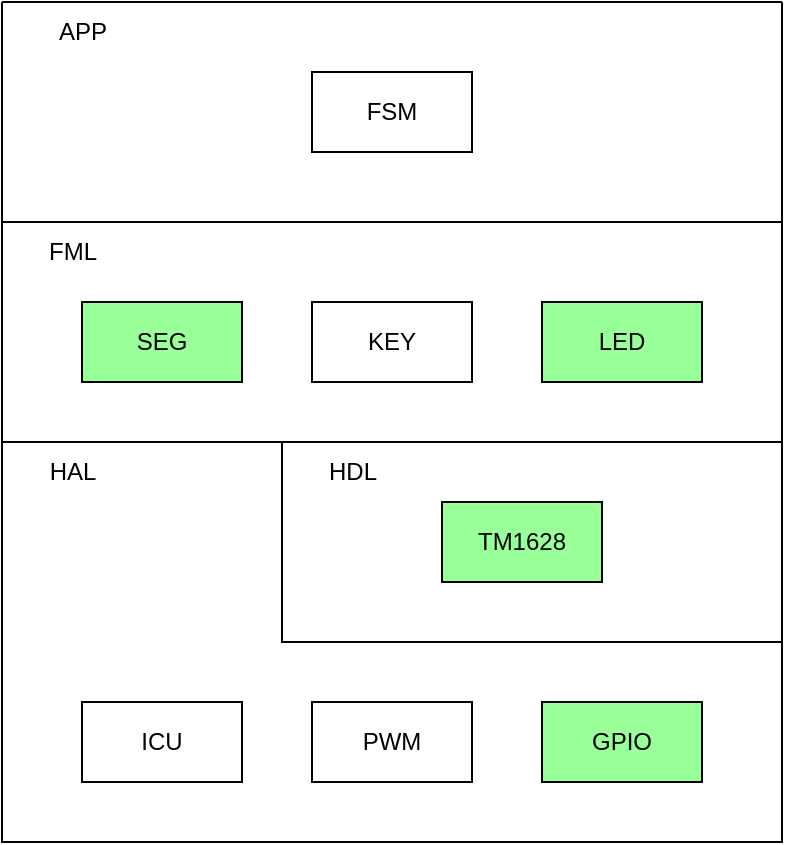 <mxfile version="21.0.2" type="device"><diagram name="第 1 页" id="SNflFVLh0lPdYjuMBRXv"><mxGraphModel dx="1075" dy="472" grid="1" gridSize="10" guides="1" tooltips="1" connect="1" arrows="1" fold="1" page="1" pageScale="1" pageWidth="827" pageHeight="1169" math="0" shadow="0"><root><mxCell id="0"/><mxCell id="1" parent="0"/><mxCell id="gVC505M1uytxKzxw6qvf-2" value="" style="swimlane;startSize=0;fillColor=#66B2FF;" parent="1" vertex="1"><mxGeometry x="200" y="320" width="390" height="200" as="geometry"><mxRectangle x="200" y="320" width="50" height="40" as="alternateBounds"/></mxGeometry></mxCell><mxCell id="gVC505M1uytxKzxw6qvf-3" value="" style="swimlane;startSize=0;" parent="gVC505M1uytxKzxw6qvf-2" vertex="1"><mxGeometry x="140" width="250" height="100" as="geometry"><mxRectangle x="90" width="50" height="40" as="alternateBounds"/></mxGeometry></mxCell><mxCell id="gVC505M1uytxKzxw6qvf-7" value="HDL" style="text;html=1;align=center;verticalAlign=middle;resizable=0;points=[];autosize=1;strokeColor=none;fillColor=none;" parent="gVC505M1uytxKzxw6qvf-3" vertex="1"><mxGeometry x="10" width="50" height="30" as="geometry"/></mxCell><mxCell id="gVC505M1uytxKzxw6qvf-10" value="TM1628" style="rounded=0;whiteSpace=wrap;html=1;fillColor=#99FF99;" parent="gVC505M1uytxKzxw6qvf-3" vertex="1"><mxGeometry x="80" y="30" width="80" height="40" as="geometry"/></mxCell><mxCell id="gVC505M1uytxKzxw6qvf-9" value="HAL" style="text;html=1;align=center;verticalAlign=middle;resizable=0;points=[];autosize=1;strokeColor=none;fillColor=none;" parent="gVC505M1uytxKzxw6qvf-2" vertex="1"><mxGeometry x="10" width="50" height="30" as="geometry"/></mxCell><mxCell id="gVC505M1uytxKzxw6qvf-14" value="GPIO" style="rounded=0;whiteSpace=wrap;html=1;fillColor=#99FF99;" parent="gVC505M1uytxKzxw6qvf-2" vertex="1"><mxGeometry x="270" y="130" width="80" height="40" as="geometry"/></mxCell><mxCell id="gVC505M1uytxKzxw6qvf-15" value="PWM" style="rounded=0;whiteSpace=wrap;html=1;" parent="gVC505M1uytxKzxw6qvf-2" vertex="1"><mxGeometry x="155" y="130" width="80" height="40" as="geometry"/></mxCell><mxCell id="gVC505M1uytxKzxw6qvf-16" value="ICU" style="rounded=0;whiteSpace=wrap;html=1;" parent="gVC505M1uytxKzxw6qvf-2" vertex="1"><mxGeometry x="40" y="130" width="80" height="40" as="geometry"/></mxCell><mxCell id="gVC505M1uytxKzxw6qvf-4" value="" style="swimlane;startSize=0;" parent="1" vertex="1"><mxGeometry x="200" y="210" width="390" height="110" as="geometry"><mxRectangle x="200" y="210" width="50" height="40" as="alternateBounds"/></mxGeometry></mxCell><mxCell id="gVC505M1uytxKzxw6qvf-6" value="FML" style="text;html=1;align=center;verticalAlign=middle;resizable=0;points=[];autosize=1;strokeColor=none;fillColor=none;" parent="gVC505M1uytxKzxw6qvf-4" vertex="1"><mxGeometry x="10" width="50" height="30" as="geometry"/></mxCell><mxCell id="gVC505M1uytxKzxw6qvf-17" value="SEG" style="rounded=0;whiteSpace=wrap;html=1;fillColor=#99FF99;" parent="gVC505M1uytxKzxw6qvf-4" vertex="1"><mxGeometry x="40" y="40" width="80" height="40" as="geometry"/></mxCell><mxCell id="gVC505M1uytxKzxw6qvf-18" value="KEY" style="rounded=0;whiteSpace=wrap;html=1;" parent="gVC505M1uytxKzxw6qvf-4" vertex="1"><mxGeometry x="155" y="40" width="80" height="40" as="geometry"/></mxCell><mxCell id="gVC505M1uytxKzxw6qvf-19" value="LED" style="rounded=0;whiteSpace=wrap;html=1;fillColor=#99FF99;" parent="gVC505M1uytxKzxw6qvf-4" vertex="1"><mxGeometry x="270" y="40" width="80" height="40" as="geometry"/></mxCell><mxCell id="gVC505M1uytxKzxw6qvf-5" value="" style="swimlane;startSize=0;" parent="1" vertex="1"><mxGeometry x="200" y="100" width="390" height="110" as="geometry"/></mxCell><mxCell id="gVC505M1uytxKzxw6qvf-8" value="APP" style="text;html=1;align=center;verticalAlign=middle;resizable=0;points=[];autosize=1;strokeColor=none;fillColor=none;" parent="gVC505M1uytxKzxw6qvf-5" vertex="1"><mxGeometry x="15" width="50" height="30" as="geometry"/></mxCell><mxCell id="gVC505M1uytxKzxw6qvf-20" value="FSM" style="rounded=0;whiteSpace=wrap;html=1;" parent="gVC505M1uytxKzxw6qvf-5" vertex="1"><mxGeometry x="155" y="35" width="80" height="40" as="geometry"/></mxCell></root></mxGraphModel></diagram></mxfile>
